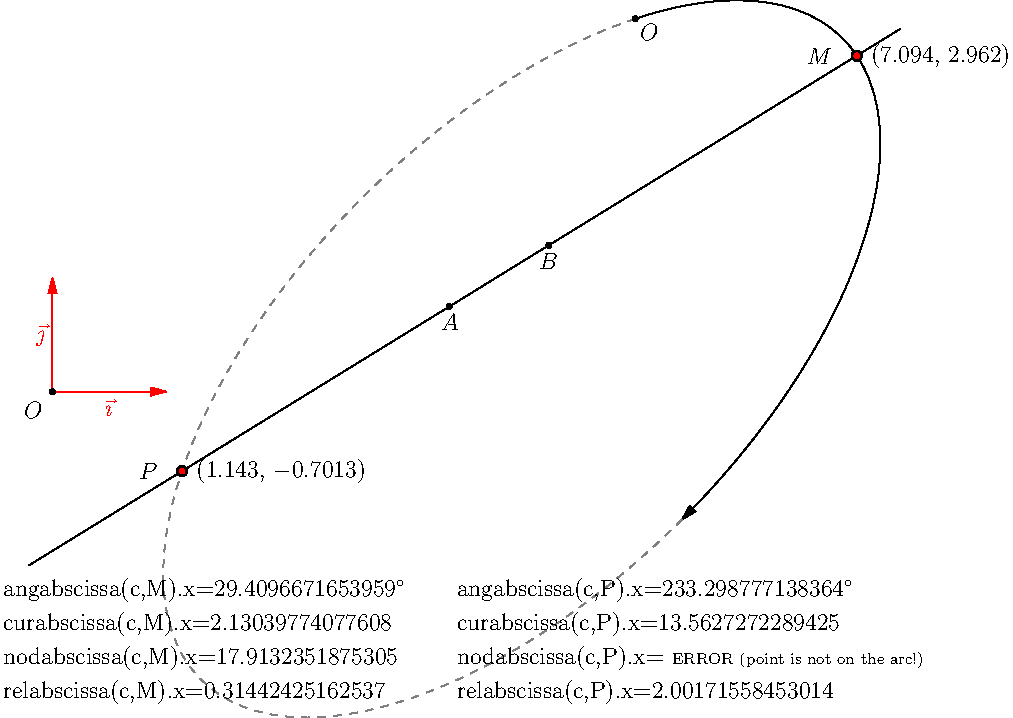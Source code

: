import geometry;
unitsize(2cm);
linemargin=0.5cm;

// currentcoordsys=cartesiansystem((1,2),i=(1,0.5),j=(-0.5,.75));
show(currentcoordsys, xpen=invisible);

point A=(3.5,0.75);
dot("$A$",A,S);
point B=A+(cos(0.5),cos(1));
dot("$B$",B,S);


arc c=rotate(45,B)*xscale(2,A)*arc(circle(A,2), 45, 270, CCW);
arc cc=complementary(c);
draw(c,Arrow);
draw(cc,dashed+grey);

line l=line(A,B);
draw(l);
point M=intersectionpoints(l,c)[0];
point P=intersectionpoints(l,cc)[0];

dot("", M, 2E);
dot("$M$", M, 2W, linewidth(2mm));
dot("", P, 2E);
dot("$P$", P, 2W, linewidth(2mm));
dot("$O$", point(c,0), SE);

point p=A-(4,2.5);
transform t=shift((0,-0.3));
transform T=shift((4,0));
real x;

/*<asyxml><view file="modules/geometry.asy" type="abscissa" signature="angabscissa(arc,point)"/></asyxml>*/
x=angabscissa(c,M).x;
label("angabscissa(c,M).x=$"+(string)x+"^\circ$",p,E);
dot(angpoint(c,x),1mm+red);
x=angabscissa(c,P).x;
label("angabscissa(c,P).x=$"+(string)x+"^\circ$",T*p,E);
dot(angpoint(c,x),1mm+red);

p=t*p;
/*<asyxml><view file="modules/geometry.asy" type="abscissa" signature="curabscissa(arc,point)"/></asyxml>*/
x=curabscissa(c,M).x;
dot(curpoint(c,x),1mm+red);
label("curabscissa(c,M).x="+(string)x,p,E);
x=curabscissa(c,P).x;
label("curabscissa(c,P).x="+(string)x,T*p,E);
dot(curpoint(c,x),1mm+red);

p=t*p;
/*<asyxml><view file="modules/geometry.asy" type="abscissa" signature="nodabscissa(arc,point)"/></asyxml>*/
x=nodabscissa(c,M).x;
label("nodabscissa(c,M).x="+(string)x,p,E);
dot(point(c,x),1mm+red);
label("nodabscissa(c,P).x= \scriptsize{ERROR (point is not on the arc!)}",T*p,E);

p=t*p;
/*<asyxml><view file="modules/geometry.asy" type="abscissa" signature="relabscissa(arc,point)"/></asyxml>*/
x=relabscissa(c,M).x;
label("relabscissa(c,M).x="+(string)x,p,E);
dot(relpoint(c,x),1mm+red);
x=relabscissa(c,P).x;
label("relabscissa(c,P).x="+(string)x,T*p,E);
dot(relpoint(c,x),1mm+red);